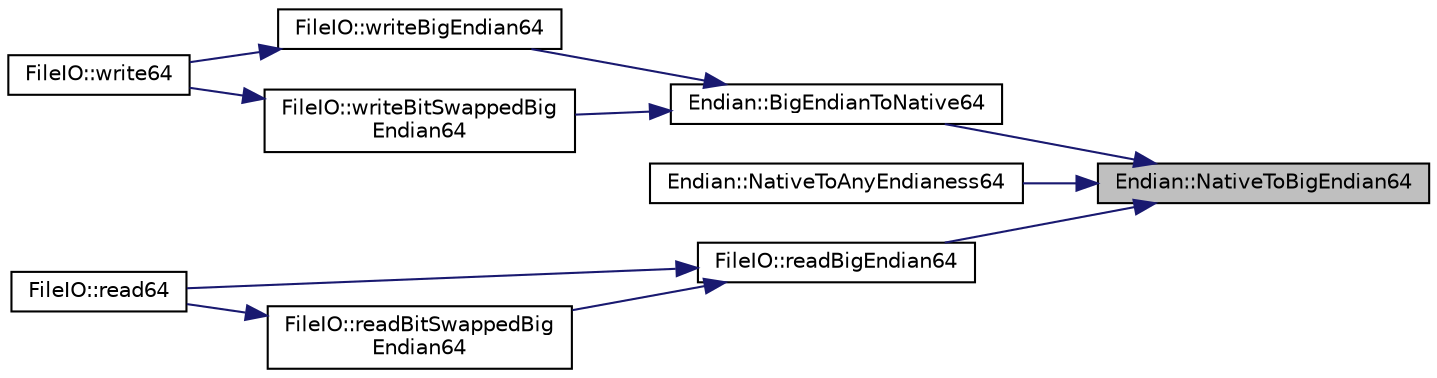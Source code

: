 digraph "Endian::NativeToBigEndian64"
{
 // INTERACTIVE_SVG=YES
 // LATEX_PDF_SIZE
  edge [fontname="Helvetica",fontsize="10",labelfontname="Helvetica",labelfontsize="10"];
  node [fontname="Helvetica",fontsize="10",shape=record];
  rankdir="RL";
  Node1 [label="Endian::NativeToBigEndian64",height=0.2,width=0.4,color="black", fillcolor="grey75", style="filled", fontcolor="black",tooltip=" "];
  Node1 -> Node2 [dir="back",color="midnightblue",fontsize="10",style="solid",fontname="Helvetica"];
  Node2 [label="Endian::BigEndianToNative64",height=0.2,width=0.4,color="black", fillcolor="white", style="filled",URL="$namespaceEndian.html#a6bde5f348e92ca9982cb0dbe832ea0fe",tooltip=" "];
  Node2 -> Node3 [dir="back",color="midnightblue",fontsize="10",style="solid",fontname="Helvetica"];
  Node3 [label="FileIO::writeBigEndian64",height=0.2,width=0.4,color="black", fillcolor="white", style="filled",URL="$namespaceFileIO.html#a372e3a89b4f2ea72d70df9a6b4179a4b",tooltip=" "];
  Node3 -> Node4 [dir="back",color="midnightblue",fontsize="10",style="solid",fontname="Helvetica"];
  Node4 [label="FileIO::write64",height=0.2,width=0.4,color="black", fillcolor="white", style="filled",URL="$namespaceFileIO.html#a893970325dbe166fd080b186290c4902",tooltip=" "];
  Node2 -> Node5 [dir="back",color="midnightblue",fontsize="10",style="solid",fontname="Helvetica"];
  Node5 [label="FileIO::writeBitSwappedBig\lEndian64",height=0.2,width=0.4,color="black", fillcolor="white", style="filled",URL="$namespaceFileIO.html#a8da32dd4ed25628ef4e57fe04bc95699",tooltip=" "];
  Node5 -> Node4 [dir="back",color="midnightblue",fontsize="10",style="solid",fontname="Helvetica"];
  Node1 -> Node6 [dir="back",color="midnightblue",fontsize="10",style="solid",fontname="Helvetica"];
  Node6 [label="Endian::NativeToAnyEndianess64",height=0.2,width=0.4,color="black", fillcolor="white", style="filled",URL="$namespaceEndian.html#a22d51fb21911a8aaf6f630630ecddb7d",tooltip=" "];
  Node1 -> Node7 [dir="back",color="midnightblue",fontsize="10",style="solid",fontname="Helvetica"];
  Node7 [label="FileIO::readBigEndian64",height=0.2,width=0.4,color="black", fillcolor="white", style="filled",URL="$namespaceFileIO.html#a212ace114b2fb742afa3c087d241f8a0",tooltip=" "];
  Node7 -> Node8 [dir="back",color="midnightblue",fontsize="10",style="solid",fontname="Helvetica"];
  Node8 [label="FileIO::read64",height=0.2,width=0.4,color="black", fillcolor="white", style="filled",URL="$namespaceFileIO.html#af28bb2b6e0ab2ebda1786875326f559e",tooltip=" "];
  Node7 -> Node9 [dir="back",color="midnightblue",fontsize="10",style="solid",fontname="Helvetica"];
  Node9 [label="FileIO::readBitSwappedBig\lEndian64",height=0.2,width=0.4,color="black", fillcolor="white", style="filled",URL="$namespaceFileIO.html#a55ee1ec8607da98fd4714328abe2cb49",tooltip=" "];
  Node9 -> Node8 [dir="back",color="midnightblue",fontsize="10",style="solid",fontname="Helvetica"];
}
